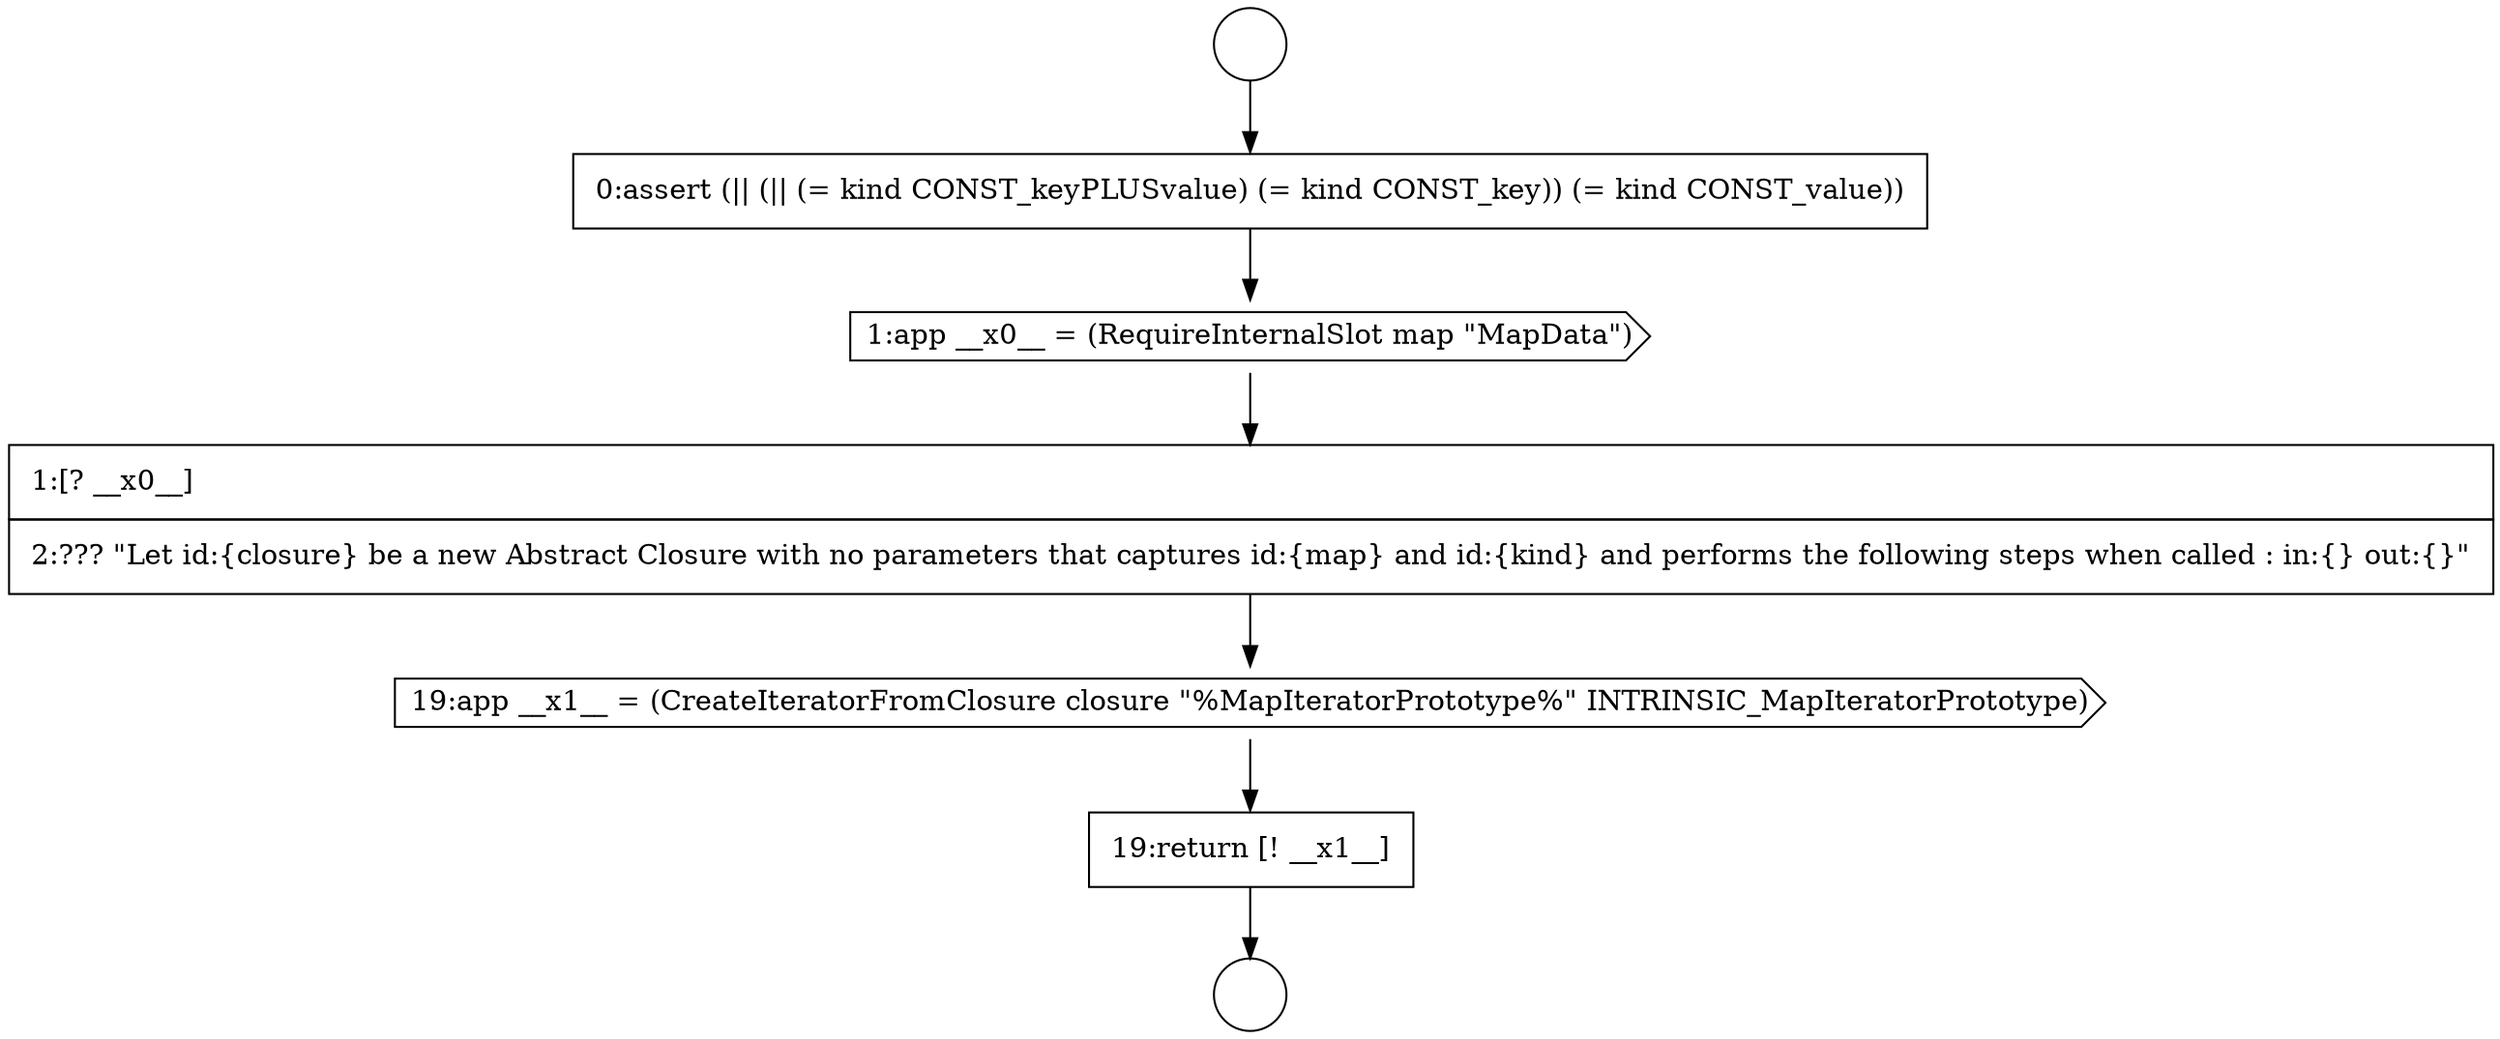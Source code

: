 digraph {
  node17149 [shape=none, margin=0, label=<<font color="black">
    <table border="0" cellborder="1" cellspacing="0" cellpadding="10">
      <tr><td align="left">0:assert (|| (|| (= kind CONST_keyPLUSvalue) (= kind CONST_key)) (= kind CONST_value))</td></tr>
    </table>
  </font>> color="black" fillcolor="white" style=filled]
  node17150 [shape=cds, label=<<font color="black">1:app __x0__ = (RequireInternalSlot map &quot;MapData&quot;)</font>> color="black" fillcolor="white" style=filled]
  node17147 [shape=circle label=" " color="black" fillcolor="white" style=filled]
  node17151 [shape=none, margin=0, label=<<font color="black">
    <table border="0" cellborder="1" cellspacing="0" cellpadding="10">
      <tr><td align="left">1:[? __x0__]</td></tr>
      <tr><td align="left">2:??? &quot;Let id:{closure} be a new Abstract Closure with no parameters that captures id:{map} and id:{kind} and performs the following steps when called : in:{} out:{}&quot;</td></tr>
    </table>
  </font>> color="black" fillcolor="white" style=filled]
  node17148 [shape=circle label=" " color="black" fillcolor="white" style=filled]
  node17152 [shape=cds, label=<<font color="black">19:app __x1__ = (CreateIteratorFromClosure closure &quot;%MapIteratorPrototype%&quot; INTRINSIC_MapIteratorPrototype)</font>> color="black" fillcolor="white" style=filled]
  node17153 [shape=none, margin=0, label=<<font color="black">
    <table border="0" cellborder="1" cellspacing="0" cellpadding="10">
      <tr><td align="left">19:return [! __x1__]</td></tr>
    </table>
  </font>> color="black" fillcolor="white" style=filled]
  node17147 -> node17149 [ color="black"]
  node17151 -> node17152 [ color="black"]
  node17150 -> node17151 [ color="black"]
  node17149 -> node17150 [ color="black"]
  node17153 -> node17148 [ color="black"]
  node17152 -> node17153 [ color="black"]
}
